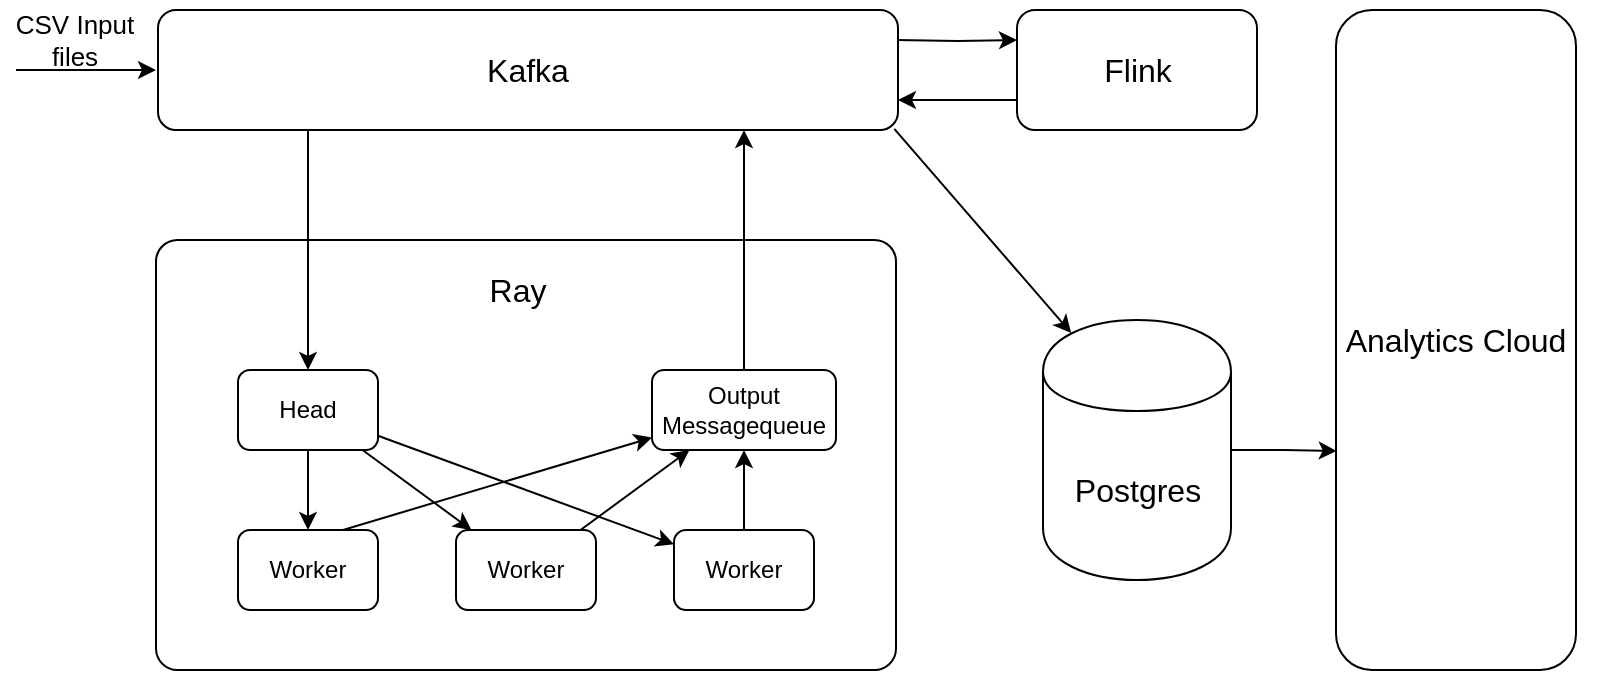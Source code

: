 <mxfile version="12.3.7" type="device" pages="1"><diagram id="EUae6Hl6zSFQ8QGza2RW" name="Page-1"><mxGraphModel dx="1019" dy="437" grid="1" gridSize="10" guides="1" tooltips="1" connect="1" arrows="1" fold="1" page="1" pageScale="1" pageWidth="827" pageHeight="1169" math="0" shadow="0"><root><mxCell id="0"/><mxCell id="1" parent="0"/><mxCell id="H3BJ_8zFWDTxHuBBnb_M-2" value="" style="rounded=1;whiteSpace=wrap;html=1;arcSize=5;" vertex="1" parent="1"><mxGeometry x="80" y="255" width="370" height="215" as="geometry"/></mxCell><mxCell id="H3BJ_8zFWDTxHuBBnb_M-3" value="Ray" style="text;html=1;strokeColor=none;fillColor=none;align=center;verticalAlign=middle;whiteSpace=wrap;rounded=0;fontSize=16;" vertex="1" parent="1"><mxGeometry x="241" y="270" width="40" height="20" as="geometry"/></mxCell><mxCell id="H3BJ_8zFWDTxHuBBnb_M-21" style="edgeStyle=none;rounded=0;orthogonalLoop=1;jettySize=auto;html=1;" edge="1" parent="1" source="H3BJ_8zFWDTxHuBBnb_M-4" target="H3BJ_8zFWDTxHuBBnb_M-5"><mxGeometry relative="1" as="geometry"/></mxCell><mxCell id="H3BJ_8zFWDTxHuBBnb_M-22" style="edgeStyle=none;rounded=0;orthogonalLoop=1;jettySize=auto;html=1;" edge="1" parent="1" source="H3BJ_8zFWDTxHuBBnb_M-4" target="H3BJ_8zFWDTxHuBBnb_M-6"><mxGeometry relative="1" as="geometry"/></mxCell><mxCell id="H3BJ_8zFWDTxHuBBnb_M-23" style="edgeStyle=none;rounded=0;orthogonalLoop=1;jettySize=auto;html=1;" edge="1" parent="1" source="H3BJ_8zFWDTxHuBBnb_M-4" target="H3BJ_8zFWDTxHuBBnb_M-7"><mxGeometry relative="1" as="geometry"/></mxCell><mxCell id="H3BJ_8zFWDTxHuBBnb_M-4" value="Head" style="rounded=1;whiteSpace=wrap;html=1;" vertex="1" parent="1"><mxGeometry x="121" y="320" width="70" height="40" as="geometry"/></mxCell><mxCell id="H3BJ_8zFWDTxHuBBnb_M-28" style="rounded=0;orthogonalLoop=1;jettySize=auto;html=1;exitX=0.75;exitY=0;exitDx=0;exitDy=0;" edge="1" parent="1" source="H3BJ_8zFWDTxHuBBnb_M-5" target="H3BJ_8zFWDTxHuBBnb_M-9"><mxGeometry relative="1" as="geometry"/></mxCell><mxCell id="H3BJ_8zFWDTxHuBBnb_M-5" value="Worker" style="rounded=1;whiteSpace=wrap;html=1;" vertex="1" parent="1"><mxGeometry x="121" y="400" width="70" height="40" as="geometry"/></mxCell><mxCell id="H3BJ_8zFWDTxHuBBnb_M-27" style="rounded=0;orthogonalLoop=1;jettySize=auto;html=1;" edge="1" parent="1" source="H3BJ_8zFWDTxHuBBnb_M-6" target="H3BJ_8zFWDTxHuBBnb_M-9"><mxGeometry relative="1" as="geometry"/></mxCell><mxCell id="H3BJ_8zFWDTxHuBBnb_M-6" value="Worker" style="rounded=1;whiteSpace=wrap;html=1;" vertex="1" parent="1"><mxGeometry x="230" y="400" width="70" height="40" as="geometry"/></mxCell><mxCell id="H3BJ_8zFWDTxHuBBnb_M-26" style="rounded=0;orthogonalLoop=1;jettySize=auto;html=1;entryX=0.5;entryY=1;entryDx=0;entryDy=0;" edge="1" parent="1" source="H3BJ_8zFWDTxHuBBnb_M-7" target="H3BJ_8zFWDTxHuBBnb_M-9"><mxGeometry relative="1" as="geometry"/></mxCell><mxCell id="H3BJ_8zFWDTxHuBBnb_M-7" value="Worker" style="rounded=1;whiteSpace=wrap;html=1;" vertex="1" parent="1"><mxGeometry x="339" y="400" width="70" height="40" as="geometry"/></mxCell><mxCell id="H3BJ_8zFWDTxHuBBnb_M-25" style="edgeStyle=orthogonalEdgeStyle;rounded=0;orthogonalLoop=1;jettySize=auto;html=1;" edge="1" parent="1" source="H3BJ_8zFWDTxHuBBnb_M-9" target="H3BJ_8zFWDTxHuBBnb_M-10"><mxGeometry relative="1" as="geometry"><Array as="points"><mxPoint x="374" y="230"/><mxPoint x="374" y="230"/></Array></mxGeometry></mxCell><mxCell id="H3BJ_8zFWDTxHuBBnb_M-9" value="Output Messagequeue" style="rounded=1;whiteSpace=wrap;html=1;" vertex="1" parent="1"><mxGeometry x="328" y="320" width="92" height="40" as="geometry"/></mxCell><mxCell id="H3BJ_8zFWDTxHuBBnb_M-16" style="edgeStyle=orthogonalEdgeStyle;rounded=0;orthogonalLoop=1;jettySize=auto;html=1;entryX=0;entryY=0.25;entryDx=0;entryDy=0;" edge="1" parent="1" target="H3BJ_8zFWDTxHuBBnb_M-12"><mxGeometry relative="1" as="geometry"><mxPoint x="450" y="155" as="sourcePoint"/></mxGeometry></mxCell><mxCell id="H3BJ_8zFWDTxHuBBnb_M-18" style="rounded=0;orthogonalLoop=1;jettySize=auto;html=1;entryX=0.15;entryY=0.05;entryDx=0;entryDy=0;entryPerimeter=0;exitX=0.995;exitY=0.991;exitDx=0;exitDy=0;exitPerimeter=0;" edge="1" parent="1" source="H3BJ_8zFWDTxHuBBnb_M-10" target="H3BJ_8zFWDTxHuBBnb_M-11"><mxGeometry relative="1" as="geometry"><mxPoint x="450" y="201" as="sourcePoint"/></mxGeometry></mxCell><mxCell id="H3BJ_8zFWDTxHuBBnb_M-24" style="edgeStyle=orthogonalEdgeStyle;rounded=0;orthogonalLoop=1;jettySize=auto;html=1;" edge="1" parent="1" source="H3BJ_8zFWDTxHuBBnb_M-10" target="H3BJ_8zFWDTxHuBBnb_M-4"><mxGeometry relative="1" as="geometry"><Array as="points"><mxPoint x="156" y="230"/><mxPoint x="156" y="230"/></Array></mxGeometry></mxCell><mxCell id="H3BJ_8zFWDTxHuBBnb_M-10" value="Kafka" style="rounded=1;whiteSpace=wrap;html=1;fontSize=16;" vertex="1" parent="1"><mxGeometry x="81" y="140" width="370" height="60" as="geometry"/></mxCell><mxCell id="H3BJ_8zFWDTxHuBBnb_M-19" style="edgeStyle=orthogonalEdgeStyle;rounded=0;orthogonalLoop=1;jettySize=auto;html=1;entryX=0.003;entryY=0.668;entryDx=0;entryDy=0;exitX=1;exitY=0.5;exitDx=0;exitDy=0;entryPerimeter=0;" edge="1" parent="1" source="H3BJ_8zFWDTxHuBBnb_M-11" target="H3BJ_8zFWDTxHuBBnb_M-14"><mxGeometry relative="1" as="geometry"><mxPoint x="618" y="388" as="sourcePoint"/></mxGeometry></mxCell><mxCell id="H3BJ_8zFWDTxHuBBnb_M-11" value="Postgres" style="shape=cylinder;whiteSpace=wrap;html=1;boundedLbl=1;backgroundOutline=1;rounded=1;fontSize=16;" vertex="1" parent="1"><mxGeometry x="523.5" y="295" width="94" height="130" as="geometry"/></mxCell><mxCell id="H3BJ_8zFWDTxHuBBnb_M-17" style="edgeStyle=orthogonalEdgeStyle;rounded=0;orthogonalLoop=1;jettySize=auto;html=1;entryX=1;entryY=0.75;entryDx=0;entryDy=0;exitX=0;exitY=0.75;exitDx=0;exitDy=0;" edge="1" parent="1" source="H3BJ_8zFWDTxHuBBnb_M-12" target="H3BJ_8zFWDTxHuBBnb_M-10"><mxGeometry relative="1" as="geometry"/></mxCell><mxCell id="H3BJ_8zFWDTxHuBBnb_M-12" value="Flink" style="rounded=1;whiteSpace=wrap;html=1;fontSize=16;" vertex="1" parent="1"><mxGeometry x="510.5" y="140" width="120" height="60" as="geometry"/></mxCell><mxCell id="H3BJ_8zFWDTxHuBBnb_M-14" value="Analytics Cloud" style="rounded=1;whiteSpace=wrap;html=1;fontSize=16;" vertex="1" parent="1"><mxGeometry x="670" y="140" width="120" height="330" as="geometry"/></mxCell><mxCell id="H3BJ_8zFWDTxHuBBnb_M-29" style="edgeStyle=orthogonalEdgeStyle;rounded=0;orthogonalLoop=1;jettySize=auto;html=1;entryX=0;entryY=0.25;entryDx=0;entryDy=0;" edge="1" parent="1"><mxGeometry relative="1" as="geometry"><mxPoint x="10" y="170" as="sourcePoint"/><mxPoint x="80" y="170" as="targetPoint"/><Array as="points"><mxPoint x="40" y="170"/><mxPoint x="40" y="170"/></Array></mxGeometry></mxCell><mxCell id="H3BJ_8zFWDTxHuBBnb_M-30" value="CSV Input&lt;br style=&quot;font-size: 13px;&quot;&gt;files" style="text;html=1;align=center;verticalAlign=middle;resizable=0;points=[];;autosize=1;strokeWidth=1;fontSize=13;" vertex="1" parent="1"><mxGeometry x="4" y="135" width="70" height="40" as="geometry"/></mxCell><mxCell id="H3BJ_8zFWDTxHuBBnb_M-31" value="&amp;nbsp; &amp;nbsp;" style="text;html=1;align=center;verticalAlign=middle;resizable=0;points=[];;autosize=1;fontSize=16;" vertex="1" parent="1"><mxGeometry x="770" y="460" width="30" height="20" as="geometry"/></mxCell></root></mxGraphModel></diagram></mxfile>